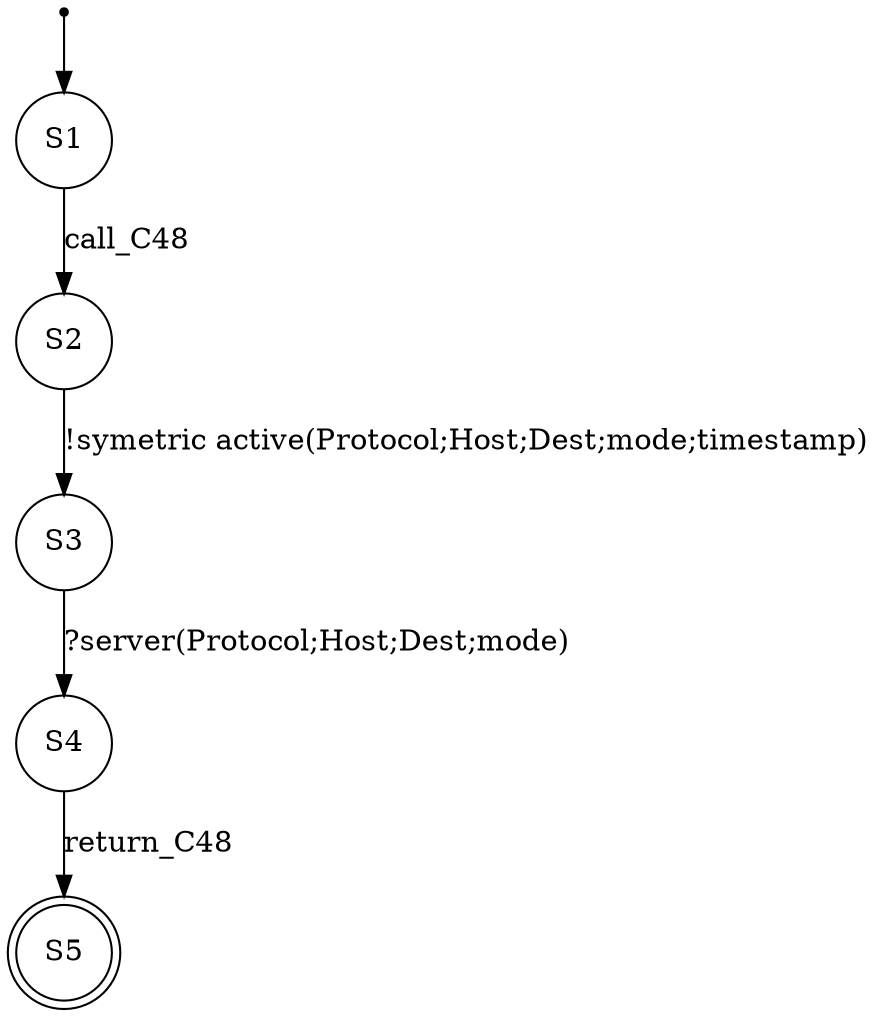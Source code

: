 digraph LTS {
S00[shape=point]
S1[label=S1,shape=circle];
S2[label=S2,shape=circle];
S3[label=S3,shape=circle];
S4[label=S4,shape=circle];
S5[label=S5,shape=doublecircle];
S00 -> S1
S1 -> S2[label ="call_C48"];
S2 -> S3[label ="!symetric active(Protocol;Host;Dest;mode;timestamp)"];
S3 -> S4[label ="?server(Protocol;Host;Dest;mode)"];
S4 -> S5[label ="return_C48"];
}
